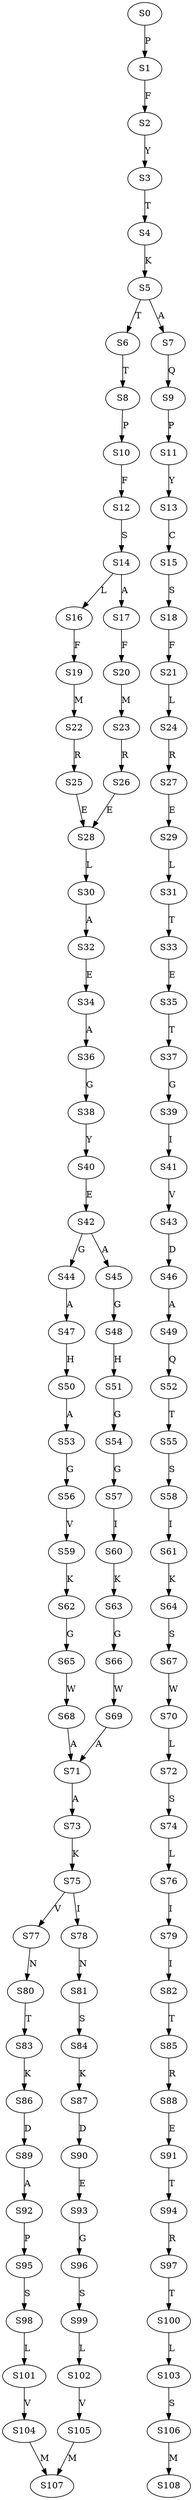strict digraph  {
	S0 -> S1 [ label = P ];
	S1 -> S2 [ label = F ];
	S2 -> S3 [ label = Y ];
	S3 -> S4 [ label = T ];
	S4 -> S5 [ label = K ];
	S5 -> S6 [ label = T ];
	S5 -> S7 [ label = A ];
	S6 -> S8 [ label = T ];
	S7 -> S9 [ label = Q ];
	S8 -> S10 [ label = P ];
	S9 -> S11 [ label = P ];
	S10 -> S12 [ label = F ];
	S11 -> S13 [ label = Y ];
	S12 -> S14 [ label = S ];
	S13 -> S15 [ label = C ];
	S14 -> S16 [ label = L ];
	S14 -> S17 [ label = A ];
	S15 -> S18 [ label = S ];
	S16 -> S19 [ label = F ];
	S17 -> S20 [ label = F ];
	S18 -> S21 [ label = F ];
	S19 -> S22 [ label = M ];
	S20 -> S23 [ label = M ];
	S21 -> S24 [ label = L ];
	S22 -> S25 [ label = R ];
	S23 -> S26 [ label = R ];
	S24 -> S27 [ label = R ];
	S25 -> S28 [ label = E ];
	S26 -> S28 [ label = E ];
	S27 -> S29 [ label = E ];
	S28 -> S30 [ label = L ];
	S29 -> S31 [ label = L ];
	S30 -> S32 [ label = A ];
	S31 -> S33 [ label = T ];
	S32 -> S34 [ label = E ];
	S33 -> S35 [ label = E ];
	S34 -> S36 [ label = A ];
	S35 -> S37 [ label = T ];
	S36 -> S38 [ label = G ];
	S37 -> S39 [ label = G ];
	S38 -> S40 [ label = Y ];
	S39 -> S41 [ label = I ];
	S40 -> S42 [ label = E ];
	S41 -> S43 [ label = V ];
	S42 -> S44 [ label = G ];
	S42 -> S45 [ label = A ];
	S43 -> S46 [ label = D ];
	S44 -> S47 [ label = A ];
	S45 -> S48 [ label = G ];
	S46 -> S49 [ label = A ];
	S47 -> S50 [ label = H ];
	S48 -> S51 [ label = H ];
	S49 -> S52 [ label = Q ];
	S50 -> S53 [ label = A ];
	S51 -> S54 [ label = G ];
	S52 -> S55 [ label = T ];
	S53 -> S56 [ label = G ];
	S54 -> S57 [ label = G ];
	S55 -> S58 [ label = S ];
	S56 -> S59 [ label = V ];
	S57 -> S60 [ label = I ];
	S58 -> S61 [ label = I ];
	S59 -> S62 [ label = K ];
	S60 -> S63 [ label = K ];
	S61 -> S64 [ label = K ];
	S62 -> S65 [ label = G ];
	S63 -> S66 [ label = G ];
	S64 -> S67 [ label = S ];
	S65 -> S68 [ label = W ];
	S66 -> S69 [ label = W ];
	S67 -> S70 [ label = W ];
	S68 -> S71 [ label = A ];
	S69 -> S71 [ label = A ];
	S70 -> S72 [ label = L ];
	S71 -> S73 [ label = A ];
	S72 -> S74 [ label = S ];
	S73 -> S75 [ label = K ];
	S74 -> S76 [ label = L ];
	S75 -> S77 [ label = V ];
	S75 -> S78 [ label = I ];
	S76 -> S79 [ label = I ];
	S77 -> S80 [ label = N ];
	S78 -> S81 [ label = N ];
	S79 -> S82 [ label = I ];
	S80 -> S83 [ label = T ];
	S81 -> S84 [ label = S ];
	S82 -> S85 [ label = T ];
	S83 -> S86 [ label = K ];
	S84 -> S87 [ label = K ];
	S85 -> S88 [ label = R ];
	S86 -> S89 [ label = D ];
	S87 -> S90 [ label = D ];
	S88 -> S91 [ label = E ];
	S89 -> S92 [ label = A ];
	S90 -> S93 [ label = E ];
	S91 -> S94 [ label = T ];
	S92 -> S95 [ label = P ];
	S93 -> S96 [ label = G ];
	S94 -> S97 [ label = R ];
	S95 -> S98 [ label = S ];
	S96 -> S99 [ label = S ];
	S97 -> S100 [ label = T ];
	S98 -> S101 [ label = L ];
	S99 -> S102 [ label = L ];
	S100 -> S103 [ label = L ];
	S101 -> S104 [ label = V ];
	S102 -> S105 [ label = V ];
	S103 -> S106 [ label = S ];
	S104 -> S107 [ label = M ];
	S105 -> S107 [ label = M ];
	S106 -> S108 [ label = M ];
}
